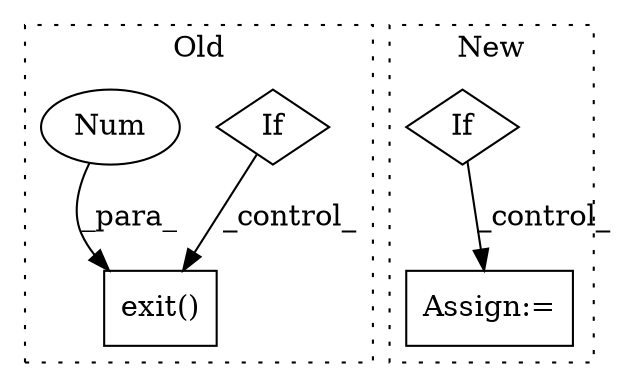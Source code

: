 digraph G {
subgraph cluster0 {
1 [label="exit()" a="75" s="14676,14686" l="9,1" shape="box"];
4 [label="If" a="96" s="14644" l="3" shape="diamond"];
5 [label="Num" a="76" s="14685" l="1" shape="ellipse"];
label = "Old";
style="dotted";
}
subgraph cluster1 {
2 [label="If" a="96" s="14131" l="3" shape="diamond"];
3 [label="Assign:=" a="68" s="14241" l="3" shape="box"];
label = "New";
style="dotted";
}
2 -> 3 [label="_control_"];
4 -> 1 [label="_control_"];
5 -> 1 [label="_para_"];
}